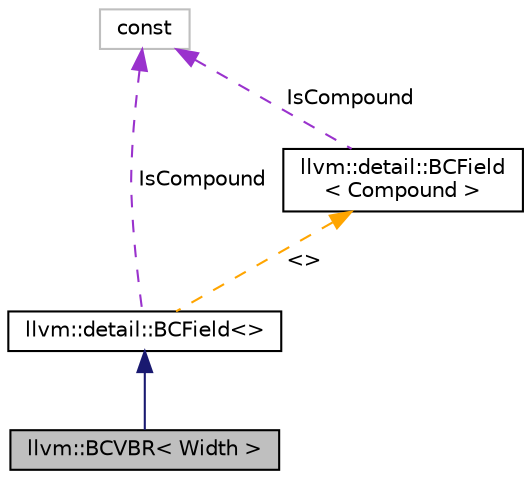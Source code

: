 digraph "llvm::BCVBR&lt; Width &gt;"
{
 // LATEX_PDF_SIZE
  bgcolor="transparent";
  edge [fontname="Helvetica",fontsize="10",labelfontname="Helvetica",labelfontsize="10"];
  node [fontname="Helvetica",fontsize="10",shape=record];
  Node1 [label="llvm::BCVBR\< Width \>",height=0.2,width=0.4,color="black", fillcolor="grey75", style="filled", fontcolor="black",tooltip="Represents a variable-width value in a bitcode record."];
  Node2 -> Node1 [dir="back",color="midnightblue",fontsize="10",style="solid",fontname="Helvetica"];
  Node2 [label="llvm::detail::BCField\<\>",height=0.2,width=0.4,color="black",URL="$classllvm_1_1detail_1_1BCField.html",tooltip=" "];
  Node3 -> Node2 [dir="back",color="darkorchid3",fontsize="10",style="dashed",label=" IsCompound" ,fontname="Helvetica"];
  Node3 [label="const",height=0.2,width=0.4,color="grey75",tooltip=" "];
  Node4 -> Node2 [dir="back",color="orange",fontsize="10",style="dashed",label=" \<\>" ,fontname="Helvetica"];
  Node4 [label="llvm::detail::BCField\l\< Compound \>",height=0.2,width=0.4,color="black",URL="$classllvm_1_1detail_1_1BCField.html",tooltip="Convenience base for all kinds of bitcode abbreviation fields."];
  Node3 -> Node4 [dir="back",color="darkorchid3",fontsize="10",style="dashed",label=" IsCompound" ,fontname="Helvetica"];
}
